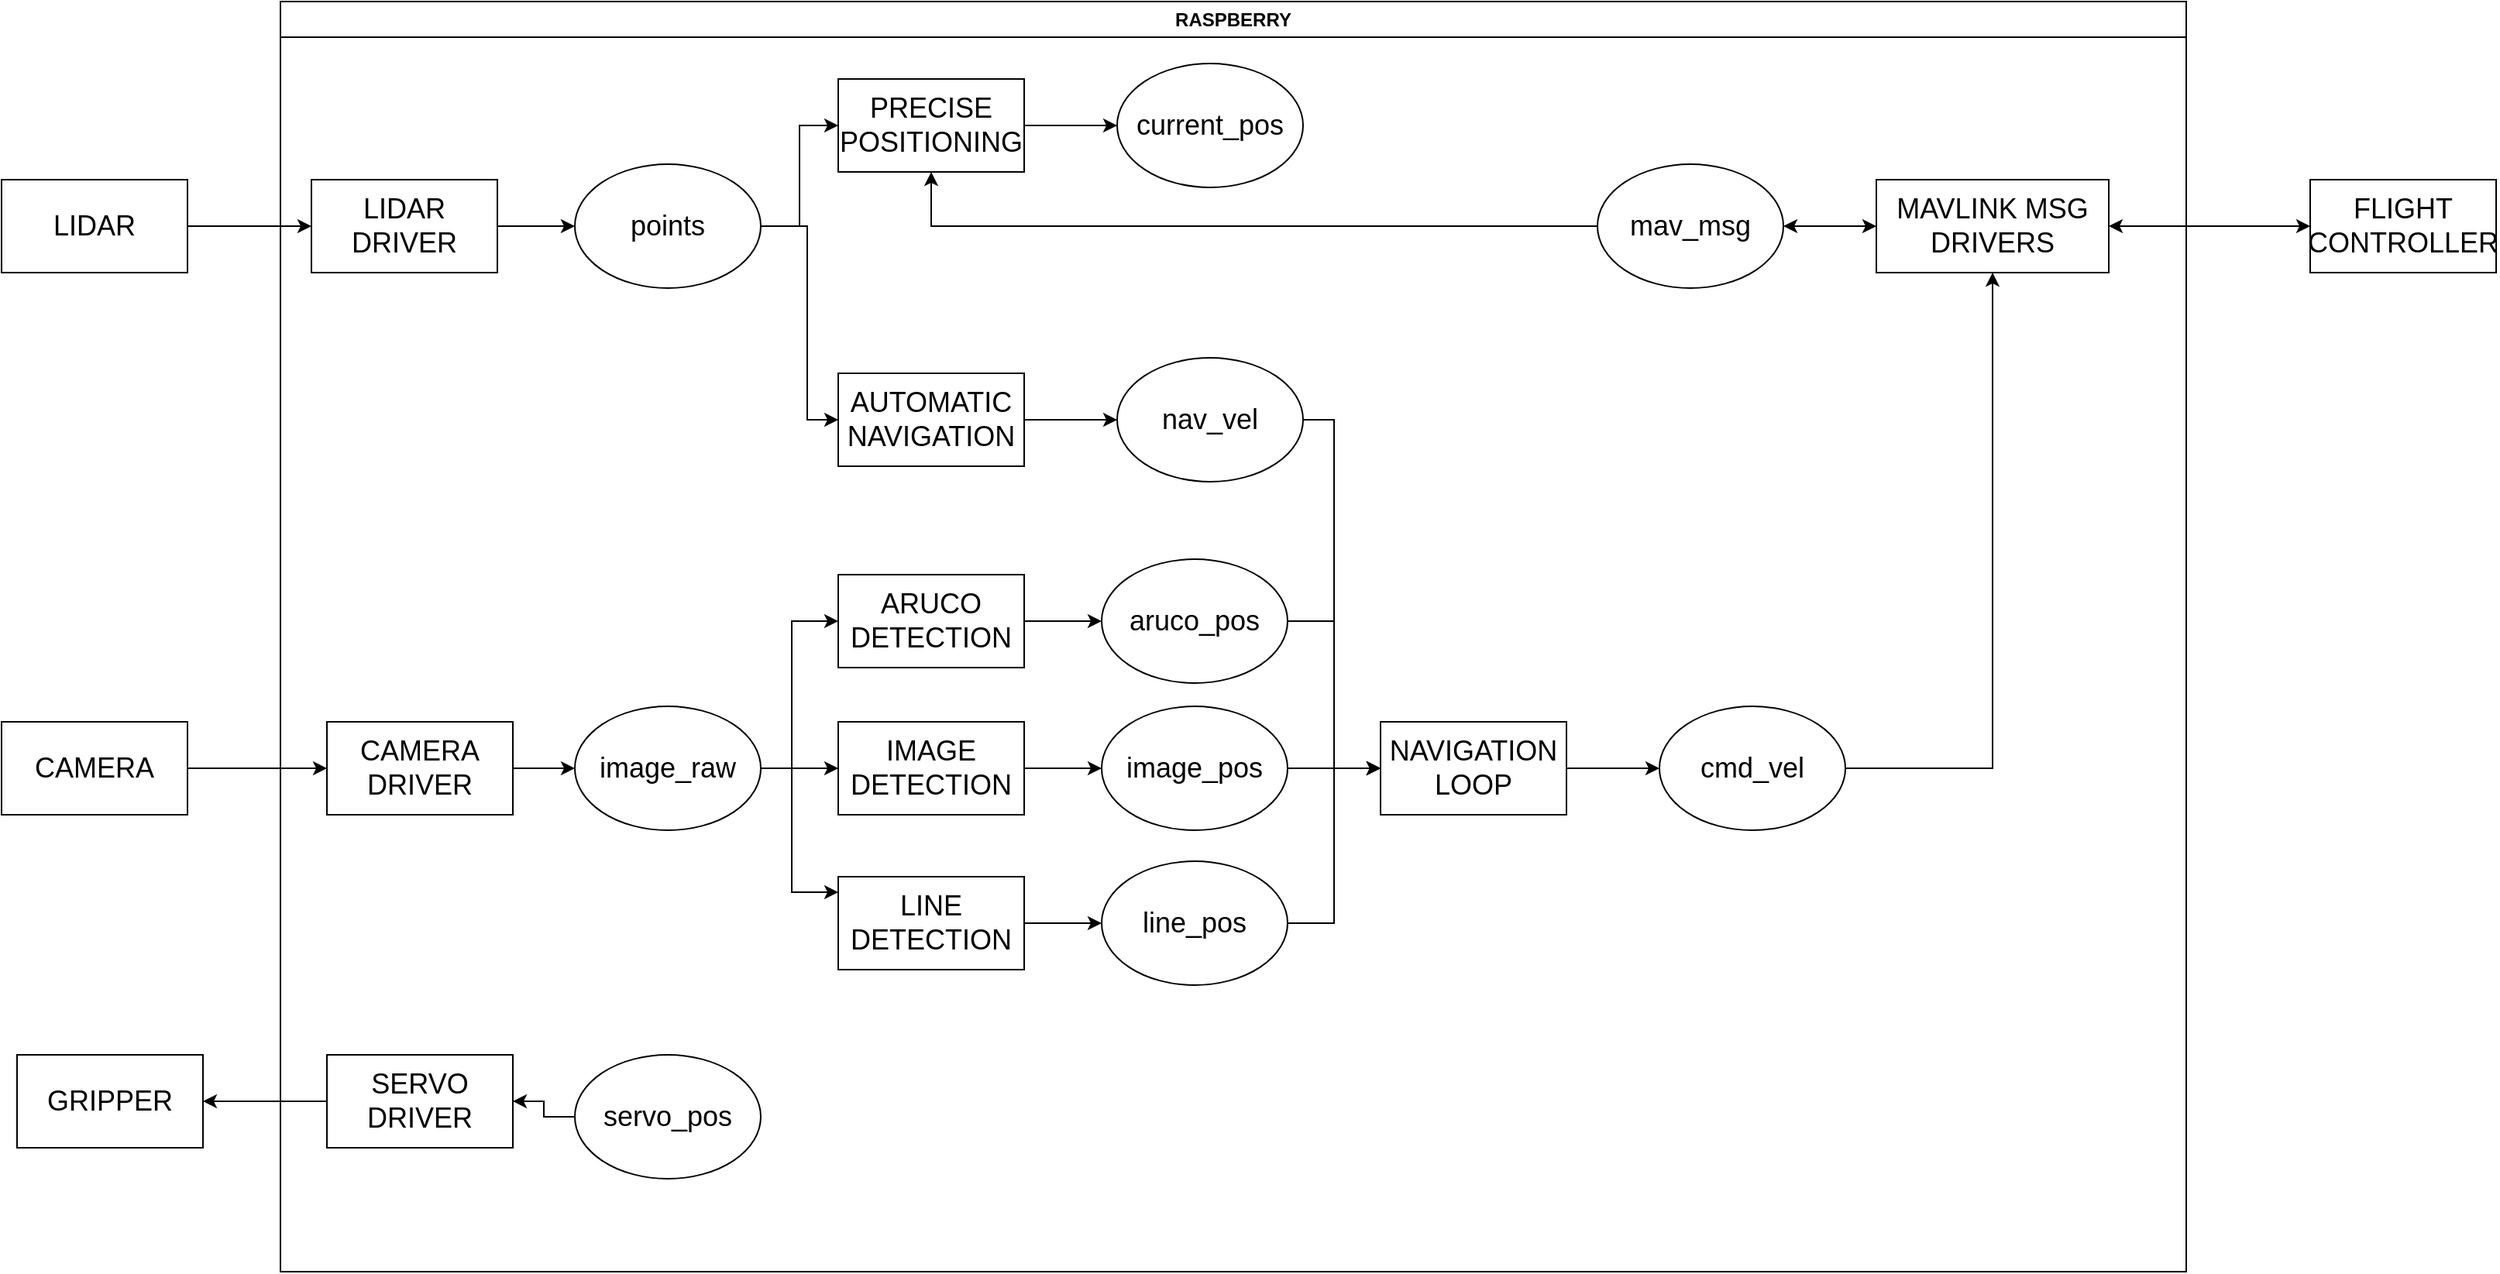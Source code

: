 <mxfile version="25.0.1">
  <diagram id="kgpKYQtTHZ0yAKxKKP6v" name="Page-1">
    <mxGraphModel dx="1586" dy="817" grid="1" gridSize="10" guides="1" tooltips="1" connect="1" arrows="1" fold="1" page="1" pageScale="1" pageWidth="850" pageHeight="1100" math="0" shadow="0">
      <root>
        <mxCell id="0" />
        <mxCell id="1" parent="0" />
        <mxCell id="o6VZL_QBVWnj5fEu_uwG-11" style="edgeStyle=orthogonalEdgeStyle;rounded=0;orthogonalLoop=1;jettySize=auto;html=1;" edge="1" parent="1" source="o6VZL_QBVWnj5fEu_uwG-2" target="o6VZL_QBVWnj5fEu_uwG-8">
          <mxGeometry relative="1" as="geometry" />
        </mxCell>
        <mxCell id="o6VZL_QBVWnj5fEu_uwG-2" value="LIDAR" style="rounded=0;whiteSpace=wrap;html=1;fontSize=18;" vertex="1" parent="1">
          <mxGeometry x="80" y="175" width="120" height="60" as="geometry" />
        </mxCell>
        <mxCell id="o6VZL_QBVWnj5fEu_uwG-6" value="FLIGHT CONTROLLER" style="rounded=0;whiteSpace=wrap;html=1;fontSize=18;" vertex="1" parent="1">
          <mxGeometry x="1570" y="175" width="120" height="60" as="geometry" />
        </mxCell>
        <mxCell id="o6VZL_QBVWnj5fEu_uwG-7" value="RASPBERRY" style="swimlane;whiteSpace=wrap;html=1;" vertex="1" parent="1">
          <mxGeometry x="260" y="60" width="1230" height="820" as="geometry" />
        </mxCell>
        <mxCell id="o6VZL_QBVWnj5fEu_uwG-21" style="edgeStyle=orthogonalEdgeStyle;rounded=0;orthogonalLoop=1;jettySize=auto;html=1;" edge="1" parent="o6VZL_QBVWnj5fEu_uwG-7" source="o6VZL_QBVWnj5fEu_uwG-8" target="o6VZL_QBVWnj5fEu_uwG-15">
          <mxGeometry relative="1" as="geometry" />
        </mxCell>
        <mxCell id="o6VZL_QBVWnj5fEu_uwG-8" value="LIDAR DRIVER" style="rounded=0;whiteSpace=wrap;html=1;fontSize=18;" vertex="1" parent="o6VZL_QBVWnj5fEu_uwG-7">
          <mxGeometry x="20" y="115" width="120" height="60" as="geometry" />
        </mxCell>
        <mxCell id="o6VZL_QBVWnj5fEu_uwG-25" style="edgeStyle=orthogonalEdgeStyle;rounded=0;orthogonalLoop=1;jettySize=auto;html=1;" edge="1" parent="o6VZL_QBVWnj5fEu_uwG-7" source="o6VZL_QBVWnj5fEu_uwG-15" target="o6VZL_QBVWnj5fEu_uwG-23">
          <mxGeometry relative="1" as="geometry">
            <Array as="points">
              <mxPoint x="340" y="145" />
              <mxPoint x="340" y="270" />
            </Array>
          </mxGeometry>
        </mxCell>
        <mxCell id="o6VZL_QBVWnj5fEu_uwG-32" style="edgeStyle=orthogonalEdgeStyle;rounded=0;orthogonalLoop=1;jettySize=auto;html=1;" edge="1" parent="o6VZL_QBVWnj5fEu_uwG-7" source="o6VZL_QBVWnj5fEu_uwG-15" target="o6VZL_QBVWnj5fEu_uwG-27">
          <mxGeometry relative="1" as="geometry" />
        </mxCell>
        <mxCell id="o6VZL_QBVWnj5fEu_uwG-15" value="&lt;font&gt;points&lt;/font&gt;" style="ellipse;whiteSpace=wrap;html=1;fontSize=18;" vertex="1" parent="o6VZL_QBVWnj5fEu_uwG-7">
          <mxGeometry x="190" y="105" width="120" height="80" as="geometry" />
        </mxCell>
        <mxCell id="o6VZL_QBVWnj5fEu_uwG-58" style="edgeStyle=orthogonalEdgeStyle;rounded=0;orthogonalLoop=1;jettySize=auto;html=1;" edge="1" parent="o6VZL_QBVWnj5fEu_uwG-7" source="o6VZL_QBVWnj5fEu_uwG-23" target="o6VZL_QBVWnj5fEu_uwG-57">
          <mxGeometry relative="1" as="geometry" />
        </mxCell>
        <mxCell id="o6VZL_QBVWnj5fEu_uwG-23" value="AUTOMATIC NAVIGATION" style="rounded=0;whiteSpace=wrap;html=1;fontSize=18;" vertex="1" parent="o6VZL_QBVWnj5fEu_uwG-7">
          <mxGeometry x="360" y="240" width="120" height="60" as="geometry" />
        </mxCell>
        <mxCell id="o6VZL_QBVWnj5fEu_uwG-66" style="edgeStyle=orthogonalEdgeStyle;rounded=0;orthogonalLoop=1;jettySize=auto;html=1;" edge="1" parent="o6VZL_QBVWnj5fEu_uwG-7" source="o6VZL_QBVWnj5fEu_uwG-27" target="o6VZL_QBVWnj5fEu_uwG-65">
          <mxGeometry relative="1" as="geometry" />
        </mxCell>
        <mxCell id="o6VZL_QBVWnj5fEu_uwG-27" value="PRECISE POSITIONING" style="rounded=0;whiteSpace=wrap;html=1;fontSize=18;" vertex="1" parent="o6VZL_QBVWnj5fEu_uwG-7">
          <mxGeometry x="360" y="50" width="120" height="60" as="geometry" />
        </mxCell>
        <mxCell id="o6VZL_QBVWnj5fEu_uwG-28" value="MAVLINK MSG DRIVERS" style="rounded=0;whiteSpace=wrap;html=1;fontSize=18;" vertex="1" parent="o6VZL_QBVWnj5fEu_uwG-7">
          <mxGeometry x="1030" y="115" width="150" height="60" as="geometry" />
        </mxCell>
        <mxCell id="o6VZL_QBVWnj5fEu_uwG-35" style="edgeStyle=orthogonalEdgeStyle;rounded=0;orthogonalLoop=1;jettySize=auto;html=1;startArrow=classic;startFill=1;" edge="1" parent="o6VZL_QBVWnj5fEu_uwG-7" source="o6VZL_QBVWnj5fEu_uwG-33" target="o6VZL_QBVWnj5fEu_uwG-28">
          <mxGeometry relative="1" as="geometry" />
        </mxCell>
        <mxCell id="o6VZL_QBVWnj5fEu_uwG-36" style="edgeStyle=orthogonalEdgeStyle;rounded=0;orthogonalLoop=1;jettySize=auto;html=1;" edge="1" parent="o6VZL_QBVWnj5fEu_uwG-7" source="o6VZL_QBVWnj5fEu_uwG-33" target="o6VZL_QBVWnj5fEu_uwG-27">
          <mxGeometry relative="1" as="geometry">
            <Array as="points">
              <mxPoint x="420" y="145" />
            </Array>
          </mxGeometry>
        </mxCell>
        <mxCell id="o6VZL_QBVWnj5fEu_uwG-33" value="&lt;font&gt;mav_msg&lt;/font&gt;" style="ellipse;whiteSpace=wrap;html=1;fontSize=18;" vertex="1" parent="o6VZL_QBVWnj5fEu_uwG-7">
          <mxGeometry x="850" y="105" width="120" height="80" as="geometry" />
        </mxCell>
        <mxCell id="o6VZL_QBVWnj5fEu_uwG-50" style="edgeStyle=orthogonalEdgeStyle;rounded=0;orthogonalLoop=1;jettySize=auto;html=1;" edge="1" parent="o6VZL_QBVWnj5fEu_uwG-7" source="o6VZL_QBVWnj5fEu_uwG-38" target="o6VZL_QBVWnj5fEu_uwG-47">
          <mxGeometry relative="1" as="geometry" />
        </mxCell>
        <mxCell id="o6VZL_QBVWnj5fEu_uwG-38" value="ARUCO DETECTION" style="rounded=0;whiteSpace=wrap;html=1;fontSize=18;" vertex="1" parent="o6VZL_QBVWnj5fEu_uwG-7">
          <mxGeometry x="360" y="370" width="120" height="60" as="geometry" />
        </mxCell>
        <mxCell id="o6VZL_QBVWnj5fEu_uwG-51" style="edgeStyle=orthogonalEdgeStyle;rounded=0;orthogonalLoop=1;jettySize=auto;html=1;" edge="1" parent="o6VZL_QBVWnj5fEu_uwG-7" source="o6VZL_QBVWnj5fEu_uwG-39" target="o6VZL_QBVWnj5fEu_uwG-48">
          <mxGeometry relative="1" as="geometry" />
        </mxCell>
        <mxCell id="o6VZL_QBVWnj5fEu_uwG-39" value="IMAGE DETECTION" style="rounded=0;whiteSpace=wrap;html=1;fontSize=18;" vertex="1" parent="o6VZL_QBVWnj5fEu_uwG-7">
          <mxGeometry x="360" y="465" width="120" height="60" as="geometry" />
        </mxCell>
        <mxCell id="o6VZL_QBVWnj5fEu_uwG-52" style="edgeStyle=orthogonalEdgeStyle;rounded=0;orthogonalLoop=1;jettySize=auto;html=1;" edge="1" parent="o6VZL_QBVWnj5fEu_uwG-7" source="o6VZL_QBVWnj5fEu_uwG-40" target="o6VZL_QBVWnj5fEu_uwG-49">
          <mxGeometry relative="1" as="geometry" />
        </mxCell>
        <mxCell id="o6VZL_QBVWnj5fEu_uwG-40" value="LINE DETECTION" style="rounded=0;whiteSpace=wrap;html=1;fontSize=18;" vertex="1" parent="o6VZL_QBVWnj5fEu_uwG-7">
          <mxGeometry x="360" y="565" width="120" height="60" as="geometry" />
        </mxCell>
        <mxCell id="o6VZL_QBVWnj5fEu_uwG-4" value="GRIPPER" style="rounded=0;whiteSpace=wrap;html=1;fontSize=18;" vertex="1" parent="o6VZL_QBVWnj5fEu_uwG-7">
          <mxGeometry x="-170" y="680" width="120" height="60" as="geometry" />
        </mxCell>
        <mxCell id="o6VZL_QBVWnj5fEu_uwG-10" value="SERVO DRIVER" style="rounded=0;whiteSpace=wrap;html=1;fontSize=18;" vertex="1" parent="o6VZL_QBVWnj5fEu_uwG-7">
          <mxGeometry x="30" y="680" width="120" height="60" as="geometry" />
        </mxCell>
        <mxCell id="o6VZL_QBVWnj5fEu_uwG-19" style="edgeStyle=orthogonalEdgeStyle;rounded=0;orthogonalLoop=1;jettySize=auto;html=1;" edge="1" parent="o6VZL_QBVWnj5fEu_uwG-7" source="o6VZL_QBVWnj5fEu_uwG-17" target="o6VZL_QBVWnj5fEu_uwG-10">
          <mxGeometry relative="1" as="geometry" />
        </mxCell>
        <mxCell id="o6VZL_QBVWnj5fEu_uwG-17" value="&lt;font&gt;servo_pos&lt;/font&gt;" style="ellipse;whiteSpace=wrap;html=1;fontSize=18;" vertex="1" parent="o6VZL_QBVWnj5fEu_uwG-7">
          <mxGeometry x="190" y="680" width="120" height="80" as="geometry" />
        </mxCell>
        <mxCell id="o6VZL_QBVWnj5fEu_uwG-20" style="edgeStyle=orthogonalEdgeStyle;rounded=0;orthogonalLoop=1;jettySize=auto;html=1;" edge="1" parent="o6VZL_QBVWnj5fEu_uwG-7" source="o6VZL_QBVWnj5fEu_uwG-10" target="o6VZL_QBVWnj5fEu_uwG-4">
          <mxGeometry relative="1" as="geometry" />
        </mxCell>
        <mxCell id="o6VZL_QBVWnj5fEu_uwG-22" style="edgeStyle=orthogonalEdgeStyle;rounded=0;orthogonalLoop=1;jettySize=auto;html=1;" edge="1" parent="o6VZL_QBVWnj5fEu_uwG-7" source="o6VZL_QBVWnj5fEu_uwG-9" target="o6VZL_QBVWnj5fEu_uwG-16">
          <mxGeometry relative="1" as="geometry" />
        </mxCell>
        <mxCell id="o6VZL_QBVWnj5fEu_uwG-9" value="CAMERA DRIVER" style="rounded=0;whiteSpace=wrap;html=1;fontSize=18;" vertex="1" parent="o6VZL_QBVWnj5fEu_uwG-7">
          <mxGeometry x="30" y="465" width="120" height="60" as="geometry" />
        </mxCell>
        <mxCell id="o6VZL_QBVWnj5fEu_uwG-44" style="edgeStyle=orthogonalEdgeStyle;rounded=0;orthogonalLoop=1;jettySize=auto;html=1;" edge="1" parent="o6VZL_QBVWnj5fEu_uwG-7" source="o6VZL_QBVWnj5fEu_uwG-16" target="o6VZL_QBVWnj5fEu_uwG-38">
          <mxGeometry relative="1" as="geometry">
            <Array as="points">
              <mxPoint x="330" y="495" />
              <mxPoint x="330" y="400" />
            </Array>
          </mxGeometry>
        </mxCell>
        <mxCell id="o6VZL_QBVWnj5fEu_uwG-45" style="edgeStyle=orthogonalEdgeStyle;rounded=0;orthogonalLoop=1;jettySize=auto;html=1;" edge="1" parent="o6VZL_QBVWnj5fEu_uwG-7" source="o6VZL_QBVWnj5fEu_uwG-16" target="o6VZL_QBVWnj5fEu_uwG-39">
          <mxGeometry relative="1" as="geometry" />
        </mxCell>
        <mxCell id="o6VZL_QBVWnj5fEu_uwG-46" style="edgeStyle=orthogonalEdgeStyle;rounded=0;orthogonalLoop=1;jettySize=auto;html=1;" edge="1" parent="o6VZL_QBVWnj5fEu_uwG-7" source="o6VZL_QBVWnj5fEu_uwG-16" target="o6VZL_QBVWnj5fEu_uwG-40">
          <mxGeometry relative="1" as="geometry">
            <Array as="points">
              <mxPoint x="330" y="495" />
              <mxPoint x="330" y="575" />
            </Array>
          </mxGeometry>
        </mxCell>
        <mxCell id="o6VZL_QBVWnj5fEu_uwG-16" value="&lt;font&gt;image_raw&lt;/font&gt;" style="ellipse;whiteSpace=wrap;html=1;fontSize=18;" vertex="1" parent="o6VZL_QBVWnj5fEu_uwG-7">
          <mxGeometry x="190" y="455" width="120" height="80" as="geometry" />
        </mxCell>
        <mxCell id="o6VZL_QBVWnj5fEu_uwG-55" style="edgeStyle=orthogonalEdgeStyle;rounded=0;orthogonalLoop=1;jettySize=auto;html=1;" edge="1" parent="o6VZL_QBVWnj5fEu_uwG-7" source="o6VZL_QBVWnj5fEu_uwG-47" target="o6VZL_QBVWnj5fEu_uwG-53">
          <mxGeometry relative="1" as="geometry">
            <Array as="points">
              <mxPoint x="680" y="400" />
              <mxPoint x="680" y="495" />
            </Array>
          </mxGeometry>
        </mxCell>
        <mxCell id="o6VZL_QBVWnj5fEu_uwG-47" value="&lt;font&gt;aruco_pos&lt;/font&gt;" style="ellipse;whiteSpace=wrap;html=1;fontSize=18;" vertex="1" parent="o6VZL_QBVWnj5fEu_uwG-7">
          <mxGeometry x="530" y="360" width="120" height="80" as="geometry" />
        </mxCell>
        <mxCell id="o6VZL_QBVWnj5fEu_uwG-54" style="edgeStyle=orthogonalEdgeStyle;rounded=0;orthogonalLoop=1;jettySize=auto;html=1;" edge="1" parent="o6VZL_QBVWnj5fEu_uwG-7" source="o6VZL_QBVWnj5fEu_uwG-48" target="o6VZL_QBVWnj5fEu_uwG-53">
          <mxGeometry relative="1" as="geometry" />
        </mxCell>
        <mxCell id="o6VZL_QBVWnj5fEu_uwG-48" value="&lt;font&gt;image_pos&lt;/font&gt;" style="ellipse;whiteSpace=wrap;html=1;fontSize=18;" vertex="1" parent="o6VZL_QBVWnj5fEu_uwG-7">
          <mxGeometry x="530" y="455" width="120" height="80" as="geometry" />
        </mxCell>
        <mxCell id="o6VZL_QBVWnj5fEu_uwG-56" style="edgeStyle=orthogonalEdgeStyle;rounded=0;orthogonalLoop=1;jettySize=auto;html=1;" edge="1" parent="o6VZL_QBVWnj5fEu_uwG-7" source="o6VZL_QBVWnj5fEu_uwG-49" target="o6VZL_QBVWnj5fEu_uwG-53">
          <mxGeometry relative="1" as="geometry">
            <Array as="points">
              <mxPoint x="680" y="595" />
              <mxPoint x="680" y="495" />
            </Array>
          </mxGeometry>
        </mxCell>
        <mxCell id="o6VZL_QBVWnj5fEu_uwG-49" value="&lt;font&gt;line_pos&lt;/font&gt;" style="ellipse;whiteSpace=wrap;html=1;fontSize=18;" vertex="1" parent="o6VZL_QBVWnj5fEu_uwG-7">
          <mxGeometry x="530" y="555" width="120" height="80" as="geometry" />
        </mxCell>
        <mxCell id="o6VZL_QBVWnj5fEu_uwG-61" style="edgeStyle=orthogonalEdgeStyle;rounded=0;orthogonalLoop=1;jettySize=auto;html=1;" edge="1" parent="o6VZL_QBVWnj5fEu_uwG-7" source="o6VZL_QBVWnj5fEu_uwG-53" target="o6VZL_QBVWnj5fEu_uwG-60">
          <mxGeometry relative="1" as="geometry" />
        </mxCell>
        <mxCell id="o6VZL_QBVWnj5fEu_uwG-53" value="NAVIGATION LOOP" style="rounded=0;whiteSpace=wrap;html=1;fontSize=18;" vertex="1" parent="o6VZL_QBVWnj5fEu_uwG-7">
          <mxGeometry x="710" y="465" width="120" height="60" as="geometry" />
        </mxCell>
        <mxCell id="o6VZL_QBVWnj5fEu_uwG-63" style="edgeStyle=orthogonalEdgeStyle;rounded=0;orthogonalLoop=1;jettySize=auto;html=1;" edge="1" parent="o6VZL_QBVWnj5fEu_uwG-7" source="o6VZL_QBVWnj5fEu_uwG-57" target="o6VZL_QBVWnj5fEu_uwG-53">
          <mxGeometry relative="1" as="geometry">
            <Array as="points">
              <mxPoint x="680" y="270" />
              <mxPoint x="680" y="495" />
            </Array>
          </mxGeometry>
        </mxCell>
        <mxCell id="o6VZL_QBVWnj5fEu_uwG-57" value="nav_vel" style="ellipse;whiteSpace=wrap;html=1;fontSize=18;" vertex="1" parent="o6VZL_QBVWnj5fEu_uwG-7">
          <mxGeometry x="540" y="230" width="120" height="80" as="geometry" />
        </mxCell>
        <mxCell id="o6VZL_QBVWnj5fEu_uwG-62" style="edgeStyle=orthogonalEdgeStyle;rounded=0;orthogonalLoop=1;jettySize=auto;html=1;" edge="1" parent="o6VZL_QBVWnj5fEu_uwG-7" source="o6VZL_QBVWnj5fEu_uwG-60" target="o6VZL_QBVWnj5fEu_uwG-28">
          <mxGeometry relative="1" as="geometry" />
        </mxCell>
        <mxCell id="o6VZL_QBVWnj5fEu_uwG-60" value="cmd_vel" style="ellipse;whiteSpace=wrap;html=1;fontSize=18;" vertex="1" parent="o6VZL_QBVWnj5fEu_uwG-7">
          <mxGeometry x="890" y="455" width="120" height="80" as="geometry" />
        </mxCell>
        <mxCell id="o6VZL_QBVWnj5fEu_uwG-65" value="&lt;font&gt;current_pos&lt;/font&gt;" style="ellipse;whiteSpace=wrap;html=1;fontSize=18;" vertex="1" parent="o6VZL_QBVWnj5fEu_uwG-7">
          <mxGeometry x="540" y="40" width="120" height="80" as="geometry" />
        </mxCell>
        <mxCell id="o6VZL_QBVWnj5fEu_uwG-29" style="edgeStyle=orthogonalEdgeStyle;rounded=0;orthogonalLoop=1;jettySize=auto;html=1;startArrow=classic;startFill=1;" edge="1" parent="1" source="o6VZL_QBVWnj5fEu_uwG-28" target="o6VZL_QBVWnj5fEu_uwG-6">
          <mxGeometry relative="1" as="geometry" />
        </mxCell>
        <mxCell id="o6VZL_QBVWnj5fEu_uwG-3" value="CAMERA" style="rounded=0;whiteSpace=wrap;html=1;fontSize=18;" vertex="1" parent="1">
          <mxGeometry x="80" y="525" width="120" height="60" as="geometry" />
        </mxCell>
        <mxCell id="o6VZL_QBVWnj5fEu_uwG-12" style="edgeStyle=orthogonalEdgeStyle;rounded=0;orthogonalLoop=1;jettySize=auto;html=1;" edge="1" parent="1" source="o6VZL_QBVWnj5fEu_uwG-3" target="o6VZL_QBVWnj5fEu_uwG-9">
          <mxGeometry relative="1" as="geometry" />
        </mxCell>
      </root>
    </mxGraphModel>
  </diagram>
</mxfile>
